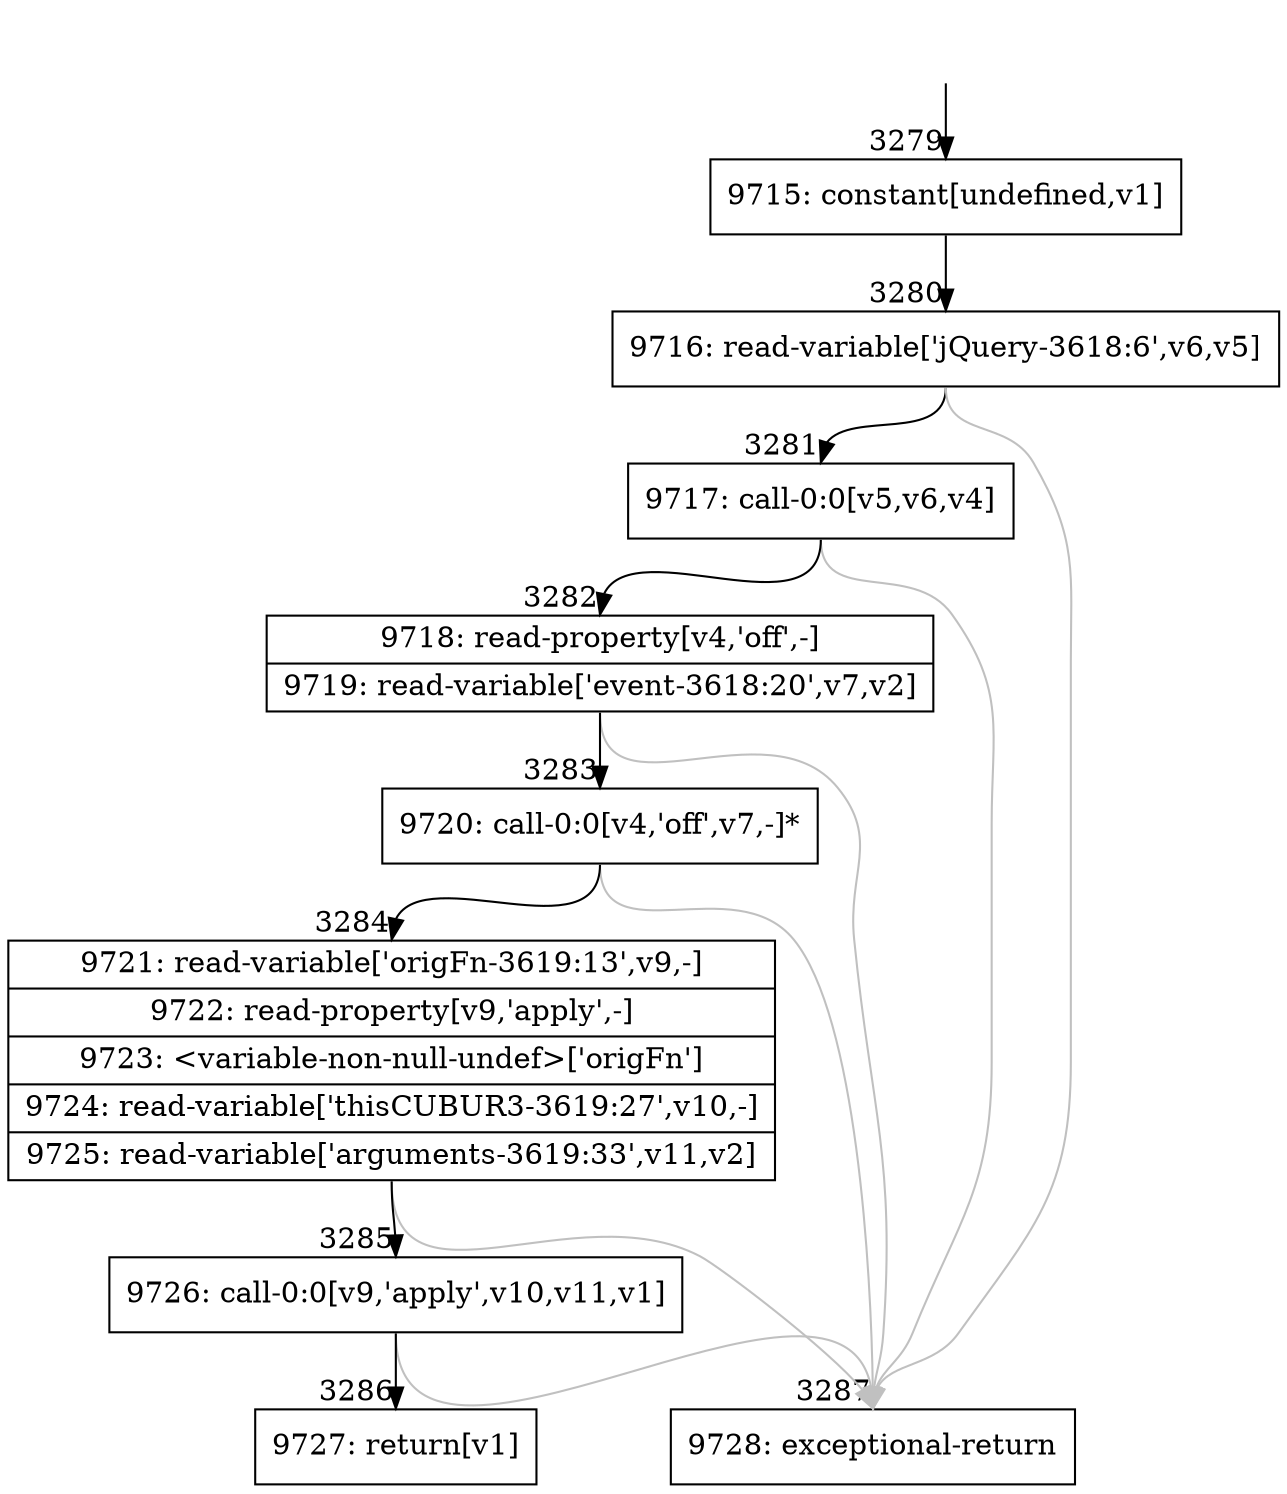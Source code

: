 digraph {
rankdir="TD"
BB_entry210[shape=none,label=""];
BB_entry210 -> BB3279 [tailport=s, headport=n, headlabel="    3279"]
BB3279 [shape=record label="{9715: constant[undefined,v1]}" ] 
BB3279 -> BB3280 [tailport=s, headport=n, headlabel="      3280"]
BB3280 [shape=record label="{9716: read-variable['jQuery-3618:6',v6,v5]}" ] 
BB3280 -> BB3281 [tailport=s, headport=n, headlabel="      3281"]
BB3280 -> BB3287 [tailport=s, headport=n, color=gray, headlabel="      3287"]
BB3281 [shape=record label="{9717: call-0:0[v5,v6,v4]}" ] 
BB3281 -> BB3282 [tailport=s, headport=n, headlabel="      3282"]
BB3281 -> BB3287 [tailport=s, headport=n, color=gray]
BB3282 [shape=record label="{9718: read-property[v4,'off',-]|9719: read-variable['event-3618:20',v7,v2]}" ] 
BB3282 -> BB3283 [tailport=s, headport=n, headlabel="      3283"]
BB3282 -> BB3287 [tailport=s, headport=n, color=gray]
BB3283 [shape=record label="{9720: call-0:0[v4,'off',v7,-]*}" ] 
BB3283 -> BB3284 [tailport=s, headport=n, headlabel="      3284"]
BB3283 -> BB3287 [tailport=s, headport=n, color=gray]
BB3284 [shape=record label="{9721: read-variable['origFn-3619:13',v9,-]|9722: read-property[v9,'apply',-]|9723: \<variable-non-null-undef\>['origFn']|9724: read-variable['thisCUBUR3-3619:27',v10,-]|9725: read-variable['arguments-3619:33',v11,v2]}" ] 
BB3284 -> BB3285 [tailport=s, headport=n, headlabel="      3285"]
BB3284 -> BB3287 [tailport=s, headport=n, color=gray]
BB3285 [shape=record label="{9726: call-0:0[v9,'apply',v10,v11,v1]}" ] 
BB3285 -> BB3286 [tailport=s, headport=n, headlabel="      3286"]
BB3285 -> BB3287 [tailport=s, headport=n, color=gray]
BB3286 [shape=record label="{9727: return[v1]}" ] 
BB3287 [shape=record label="{9728: exceptional-return}" ] 
}
